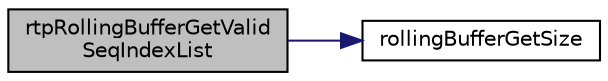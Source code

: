 digraph "rtpRollingBufferGetValidSeqIndexList"
{
 // LATEX_PDF_SIZE
  edge [fontname="Helvetica",fontsize="10",labelfontname="Helvetica",labelfontsize="10"];
  node [fontname="Helvetica",fontsize="10",shape=record];
  rankdir="LR";
  Node1 [label="rtpRollingBufferGetValid\lSeqIndexList",height=0.2,width=0.4,color="black", fillcolor="grey75", style="filled", fontcolor="black",tooltip=" "];
  Node1 -> Node2 [color="midnightblue",fontsize="10",style="solid",fontname="Helvetica"];
  Node2 [label="rollingBufferGetSize",height=0.2,width=0.4,color="black", fillcolor="white", style="filled",URL="$RollingBuffer_8c.html#afe6f88672fc9ab9dcd0a2adb745599a5",tooltip=" "];
}
